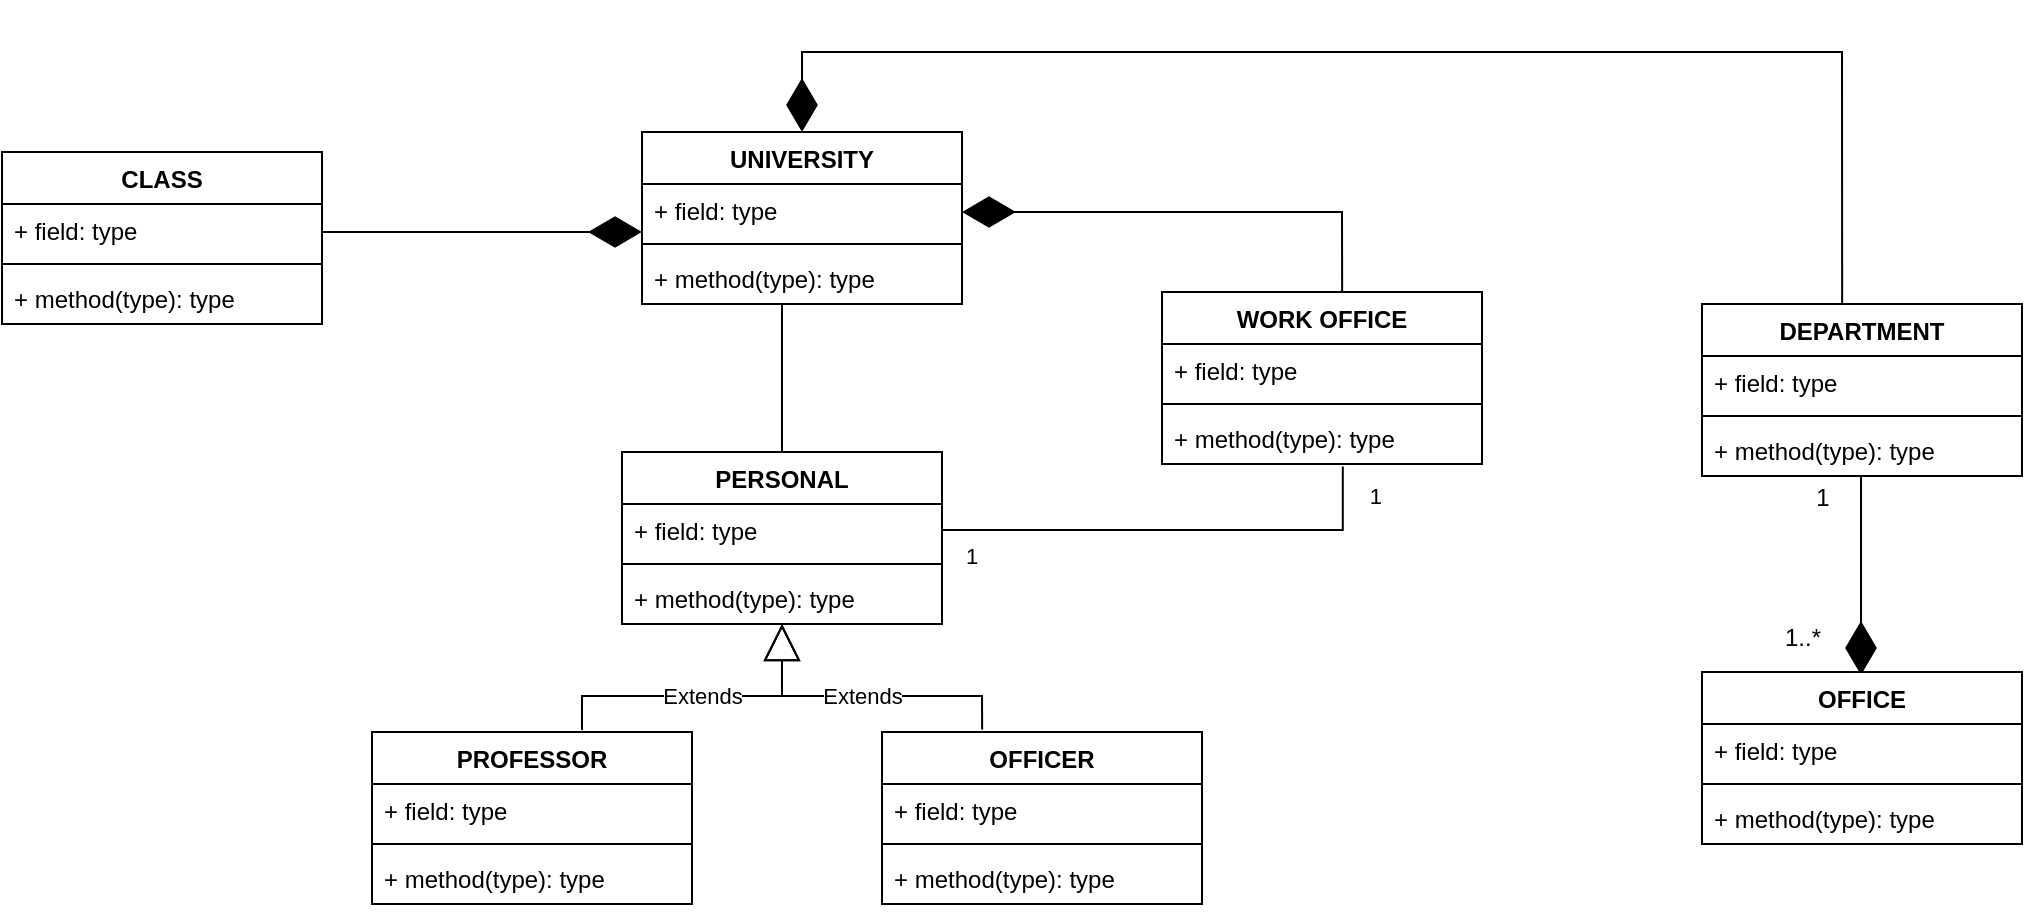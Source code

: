 <mxfile version="26.0.4">
  <diagram name="Page-1" id="Wupc1Ui1YjyEIqxVSh2h">
    <mxGraphModel dx="1050" dy="1731" grid="1" gridSize="10" guides="1" tooltips="1" connect="1" arrows="1" fold="1" page="1" pageScale="1" pageWidth="850" pageHeight="1100" math="0" shadow="0">
      <root>
        <mxCell id="0" />
        <mxCell id="1" parent="0" />
        <mxCell id="hWPeDCMBmzLmzwQrCE75-52" value="" style="endArrow=diamondThin;endFill=1;endSize=24;html=1;rounded=0;movable=1;resizable=1;rotatable=1;deletable=1;editable=1;locked=0;connectable=1;" edge="1" parent="1">
          <mxGeometry width="160" relative="1" as="geometry">
            <mxPoint x="939.5" y="212" as="sourcePoint" />
            <mxPoint x="939.5" y="311.5" as="targetPoint" />
          </mxGeometry>
        </mxCell>
        <mxCell id="hWPeDCMBmzLmzwQrCE75-6" value="UNIVERSITY" style="swimlane;fontStyle=1;align=center;verticalAlign=top;childLayout=stackLayout;horizontal=1;startSize=26;horizontalStack=0;resizeParent=1;resizeParentMax=0;resizeLast=0;collapsible=1;marginBottom=0;whiteSpace=wrap;html=1;" vertex="1" parent="1">
          <mxGeometry x="330" y="40" width="160" height="86" as="geometry" />
        </mxCell>
        <mxCell id="hWPeDCMBmzLmzwQrCE75-7" value="+ field: type" style="text;strokeColor=none;fillColor=none;align=left;verticalAlign=top;spacingLeft=4;spacingRight=4;overflow=hidden;rotatable=0;points=[[0,0.5],[1,0.5]];portConstraint=eastwest;whiteSpace=wrap;html=1;" vertex="1" parent="hWPeDCMBmzLmzwQrCE75-6">
          <mxGeometry y="26" width="160" height="26" as="geometry" />
        </mxCell>
        <mxCell id="hWPeDCMBmzLmzwQrCE75-8" value="" style="line;strokeWidth=1;fillColor=none;align=left;verticalAlign=middle;spacingTop=-1;spacingLeft=3;spacingRight=3;rotatable=0;labelPosition=right;points=[];portConstraint=eastwest;strokeColor=inherit;" vertex="1" parent="hWPeDCMBmzLmzwQrCE75-6">
          <mxGeometry y="52" width="160" height="8" as="geometry" />
        </mxCell>
        <mxCell id="hWPeDCMBmzLmzwQrCE75-9" value="+ method(type): type" style="text;strokeColor=none;fillColor=none;align=left;verticalAlign=top;spacingLeft=4;spacingRight=4;overflow=hidden;rotatable=0;points=[[0,0.5],[1,0.5]];portConstraint=eastwest;whiteSpace=wrap;html=1;" vertex="1" parent="hWPeDCMBmzLmzwQrCE75-6">
          <mxGeometry y="60" width="160" height="26" as="geometry" />
        </mxCell>
        <mxCell id="hWPeDCMBmzLmzwQrCE75-10" value="DEPARTMENT" style="swimlane;fontStyle=1;align=center;verticalAlign=top;childLayout=stackLayout;horizontal=1;startSize=26;horizontalStack=0;resizeParent=1;resizeParentMax=0;resizeLast=0;collapsible=1;marginBottom=0;whiteSpace=wrap;html=1;" vertex="1" parent="1">
          <mxGeometry x="860" y="126" width="160" height="86" as="geometry" />
        </mxCell>
        <mxCell id="hWPeDCMBmzLmzwQrCE75-11" value="+ field: type" style="text;strokeColor=none;fillColor=none;align=left;verticalAlign=top;spacingLeft=4;spacingRight=4;overflow=hidden;rotatable=0;points=[[0,0.5],[1,0.5]];portConstraint=eastwest;whiteSpace=wrap;html=1;" vertex="1" parent="hWPeDCMBmzLmzwQrCE75-10">
          <mxGeometry y="26" width="160" height="26" as="geometry" />
        </mxCell>
        <mxCell id="hWPeDCMBmzLmzwQrCE75-12" value="" style="line;strokeWidth=1;fillColor=none;align=left;verticalAlign=middle;spacingTop=-1;spacingLeft=3;spacingRight=3;rotatable=0;labelPosition=right;points=[];portConstraint=eastwest;strokeColor=inherit;" vertex="1" parent="hWPeDCMBmzLmzwQrCE75-10">
          <mxGeometry y="52" width="160" height="8" as="geometry" />
        </mxCell>
        <mxCell id="hWPeDCMBmzLmzwQrCE75-13" value="+ method(type): type" style="text;strokeColor=none;fillColor=none;align=left;verticalAlign=top;spacingLeft=4;spacingRight=4;overflow=hidden;rotatable=0;points=[[0,0.5],[1,0.5]];portConstraint=eastwest;whiteSpace=wrap;html=1;" vertex="1" parent="hWPeDCMBmzLmzwQrCE75-10">
          <mxGeometry y="60" width="160" height="26" as="geometry" />
        </mxCell>
        <mxCell id="hWPeDCMBmzLmzwQrCE75-14" value="WORK OFFICE" style="swimlane;fontStyle=1;align=center;verticalAlign=top;childLayout=stackLayout;horizontal=1;startSize=26;horizontalStack=0;resizeParent=1;resizeParentMax=0;resizeLast=0;collapsible=1;marginBottom=0;whiteSpace=wrap;html=1;" vertex="1" parent="1">
          <mxGeometry x="590" y="120" width="160" height="86" as="geometry" />
        </mxCell>
        <mxCell id="hWPeDCMBmzLmzwQrCE75-15" value="+ field: type" style="text;strokeColor=none;fillColor=none;align=left;verticalAlign=top;spacingLeft=4;spacingRight=4;overflow=hidden;rotatable=0;points=[[0,0.5],[1,0.5]];portConstraint=eastwest;whiteSpace=wrap;html=1;" vertex="1" parent="hWPeDCMBmzLmzwQrCE75-14">
          <mxGeometry y="26" width="160" height="26" as="geometry" />
        </mxCell>
        <mxCell id="hWPeDCMBmzLmzwQrCE75-16" value="" style="line;strokeWidth=1;fillColor=none;align=left;verticalAlign=middle;spacingTop=-1;spacingLeft=3;spacingRight=3;rotatable=0;labelPosition=right;points=[];portConstraint=eastwest;strokeColor=inherit;" vertex="1" parent="hWPeDCMBmzLmzwQrCE75-14">
          <mxGeometry y="52" width="160" height="8" as="geometry" />
        </mxCell>
        <mxCell id="hWPeDCMBmzLmzwQrCE75-17" value="+ method(type): type" style="text;strokeColor=none;fillColor=none;align=left;verticalAlign=top;spacingLeft=4;spacingRight=4;overflow=hidden;rotatable=0;points=[[0,0.5],[1,0.5]];portConstraint=eastwest;whiteSpace=wrap;html=1;" vertex="1" parent="hWPeDCMBmzLmzwQrCE75-14">
          <mxGeometry y="60" width="160" height="26" as="geometry" />
        </mxCell>
        <mxCell id="hWPeDCMBmzLmzwQrCE75-19" value="" style="endArrow=diamondThin;endFill=1;endSize=24;html=1;rounded=0;exitX=0.563;exitY=0;exitDx=0;exitDy=0;exitPerimeter=0;entryX=0.5;entryY=0;entryDx=0;entryDy=0;" edge="1" parent="1" target="hWPeDCMBmzLmzwQrCE75-6">
          <mxGeometry width="160" relative="1" as="geometry">
            <mxPoint x="930.08" y="126" as="sourcePoint" />
            <mxPoint x="370" y="10" as="targetPoint" />
            <Array as="points">
              <mxPoint x="930" />
              <mxPoint x="410" />
            </Array>
          </mxGeometry>
        </mxCell>
        <mxCell id="hWPeDCMBmzLmzwQrCE75-20" value="" style="endArrow=diamondThin;endFill=1;endSize=24;html=1;rounded=0;exitX=0.563;exitY=0;exitDx=0;exitDy=0;exitPerimeter=0;" edge="1" parent="1" source="hWPeDCMBmzLmzwQrCE75-14">
          <mxGeometry width="160" relative="1" as="geometry">
            <mxPoint x="640" y="117.5" as="sourcePoint" />
            <mxPoint x="490" y="80" as="targetPoint" />
            <Array as="points">
              <mxPoint x="680" y="80" />
            </Array>
          </mxGeometry>
        </mxCell>
        <mxCell id="hWPeDCMBmzLmzwQrCE75-21" value="PERSONAL" style="swimlane;fontStyle=1;align=center;verticalAlign=top;childLayout=stackLayout;horizontal=1;startSize=26;horizontalStack=0;resizeParent=1;resizeParentMax=0;resizeLast=0;collapsible=1;marginBottom=0;whiteSpace=wrap;html=1;" vertex="1" parent="1">
          <mxGeometry x="320" y="200" width="160" height="86" as="geometry" />
        </mxCell>
        <mxCell id="hWPeDCMBmzLmzwQrCE75-22" value="+ field: type" style="text;strokeColor=none;fillColor=none;align=left;verticalAlign=top;spacingLeft=4;spacingRight=4;overflow=hidden;rotatable=0;points=[[0,0.5],[1,0.5]];portConstraint=eastwest;whiteSpace=wrap;html=1;" vertex="1" parent="hWPeDCMBmzLmzwQrCE75-21">
          <mxGeometry y="26" width="160" height="26" as="geometry" />
        </mxCell>
        <mxCell id="hWPeDCMBmzLmzwQrCE75-23" value="" style="line;strokeWidth=1;fillColor=none;align=left;verticalAlign=middle;spacingTop=-1;spacingLeft=3;spacingRight=3;rotatable=0;labelPosition=right;points=[];portConstraint=eastwest;strokeColor=inherit;" vertex="1" parent="hWPeDCMBmzLmzwQrCE75-21">
          <mxGeometry y="52" width="160" height="8" as="geometry" />
        </mxCell>
        <mxCell id="hWPeDCMBmzLmzwQrCE75-24" value="+ method(type): type" style="text;strokeColor=none;fillColor=none;align=left;verticalAlign=top;spacingLeft=4;spacingRight=4;overflow=hidden;rotatable=0;points=[[0,0.5],[1,0.5]];portConstraint=eastwest;whiteSpace=wrap;html=1;" vertex="1" parent="hWPeDCMBmzLmzwQrCE75-21">
          <mxGeometry y="60" width="160" height="26" as="geometry" />
        </mxCell>
        <mxCell id="hWPeDCMBmzLmzwQrCE75-26" value="" style="line;strokeWidth=1;fillColor=none;align=left;verticalAlign=middle;spacingTop=-1;spacingLeft=3;spacingRight=3;rotatable=0;labelPosition=right;points=[];portConstraint=eastwest;strokeColor=inherit;direction=south;" vertex="1" parent="1">
          <mxGeometry x="355" y="126" width="90" height="74" as="geometry" />
        </mxCell>
        <mxCell id="hWPeDCMBmzLmzwQrCE75-27" value="PROFESSOR" style="swimlane;fontStyle=1;align=center;verticalAlign=top;childLayout=stackLayout;horizontal=1;startSize=26;horizontalStack=0;resizeParent=1;resizeParentMax=0;resizeLast=0;collapsible=1;marginBottom=0;whiteSpace=wrap;html=1;" vertex="1" parent="1">
          <mxGeometry x="195" y="340" width="160" height="86" as="geometry" />
        </mxCell>
        <mxCell id="hWPeDCMBmzLmzwQrCE75-28" value="+ field: type" style="text;strokeColor=none;fillColor=none;align=left;verticalAlign=top;spacingLeft=4;spacingRight=4;overflow=hidden;rotatable=0;points=[[0,0.5],[1,0.5]];portConstraint=eastwest;whiteSpace=wrap;html=1;" vertex="1" parent="hWPeDCMBmzLmzwQrCE75-27">
          <mxGeometry y="26" width="160" height="26" as="geometry" />
        </mxCell>
        <mxCell id="hWPeDCMBmzLmzwQrCE75-29" value="" style="line;strokeWidth=1;fillColor=none;align=left;verticalAlign=middle;spacingTop=-1;spacingLeft=3;spacingRight=3;rotatable=0;labelPosition=right;points=[];portConstraint=eastwest;strokeColor=inherit;" vertex="1" parent="hWPeDCMBmzLmzwQrCE75-27">
          <mxGeometry y="52" width="160" height="8" as="geometry" />
        </mxCell>
        <mxCell id="hWPeDCMBmzLmzwQrCE75-30" value="+ method(type): type" style="text;strokeColor=none;fillColor=none;align=left;verticalAlign=top;spacingLeft=4;spacingRight=4;overflow=hidden;rotatable=0;points=[[0,0.5],[1,0.5]];portConstraint=eastwest;whiteSpace=wrap;html=1;" vertex="1" parent="hWPeDCMBmzLmzwQrCE75-27">
          <mxGeometry y="60" width="160" height="26" as="geometry" />
        </mxCell>
        <mxCell id="hWPeDCMBmzLmzwQrCE75-31" value="OFFICER" style="swimlane;fontStyle=1;align=center;verticalAlign=top;childLayout=stackLayout;horizontal=1;startSize=26;horizontalStack=0;resizeParent=1;resizeParentMax=0;resizeLast=0;collapsible=1;marginBottom=0;whiteSpace=wrap;html=1;" vertex="1" parent="1">
          <mxGeometry x="450" y="340" width="160" height="86" as="geometry" />
        </mxCell>
        <mxCell id="hWPeDCMBmzLmzwQrCE75-32" value="+ field: type" style="text;strokeColor=none;fillColor=none;align=left;verticalAlign=top;spacingLeft=4;spacingRight=4;overflow=hidden;rotatable=0;points=[[0,0.5],[1,0.5]];portConstraint=eastwest;whiteSpace=wrap;html=1;" vertex="1" parent="hWPeDCMBmzLmzwQrCE75-31">
          <mxGeometry y="26" width="160" height="26" as="geometry" />
        </mxCell>
        <mxCell id="hWPeDCMBmzLmzwQrCE75-33" value="" style="line;strokeWidth=1;fillColor=none;align=left;verticalAlign=middle;spacingTop=-1;spacingLeft=3;spacingRight=3;rotatable=0;labelPosition=right;points=[];portConstraint=eastwest;strokeColor=inherit;" vertex="1" parent="hWPeDCMBmzLmzwQrCE75-31">
          <mxGeometry y="52" width="160" height="8" as="geometry" />
        </mxCell>
        <mxCell id="hWPeDCMBmzLmzwQrCE75-34" value="+ method(type): type" style="text;strokeColor=none;fillColor=none;align=left;verticalAlign=top;spacingLeft=4;spacingRight=4;overflow=hidden;rotatable=0;points=[[0,0.5],[1,0.5]];portConstraint=eastwest;whiteSpace=wrap;html=1;" vertex="1" parent="hWPeDCMBmzLmzwQrCE75-31">
          <mxGeometry y="60" width="160" height="26" as="geometry" />
        </mxCell>
        <mxCell id="hWPeDCMBmzLmzwQrCE75-35" value="Extends" style="endArrow=block;endSize=16;endFill=0;html=1;rounded=0;exitX=0.313;exitY=-0.015;exitDx=0;exitDy=0;exitPerimeter=0;" edge="1" parent="1" source="hWPeDCMBmzLmzwQrCE75-31">
          <mxGeometry width="160" relative="1" as="geometry">
            <mxPoint x="530" y="322" as="sourcePoint" />
            <mxPoint x="400" y="286" as="targetPoint" />
            <Array as="points">
              <mxPoint x="500" y="322" />
              <mxPoint x="400" y="322" />
            </Array>
          </mxGeometry>
        </mxCell>
        <mxCell id="hWPeDCMBmzLmzwQrCE75-39" value="Extends" style="endArrow=block;endSize=16;endFill=0;html=1;rounded=0;exitX=0.313;exitY=-0.015;exitDx=0;exitDy=0;exitPerimeter=0;" edge="1" parent="1">
          <mxGeometry width="160" relative="1" as="geometry">
            <mxPoint x="300" y="339" as="sourcePoint" />
            <mxPoint x="400" y="286" as="targetPoint" />
            <Array as="points">
              <mxPoint x="300" y="322" />
              <mxPoint x="400" y="322" />
            </Array>
          </mxGeometry>
        </mxCell>
        <mxCell id="hWPeDCMBmzLmzwQrCE75-44" value="" style="endArrow=none;html=1;edgeStyle=orthogonalEdgeStyle;rounded=0;entryX=0.565;entryY=1.048;entryDx=0;entryDy=0;entryPerimeter=0;exitX=1;exitY=0.5;exitDx=0;exitDy=0;" edge="1" parent="1" source="hWPeDCMBmzLmzwQrCE75-22" target="hWPeDCMBmzLmzwQrCE75-17">
          <mxGeometry relative="1" as="geometry">
            <mxPoint x="510" y="240" as="sourcePoint" />
            <mxPoint x="680" y="220" as="targetPoint" />
            <Array as="points">
              <mxPoint x="680" y="239" />
            </Array>
          </mxGeometry>
        </mxCell>
        <mxCell id="hWPeDCMBmzLmzwQrCE75-45" value="1" style="edgeLabel;resizable=0;html=1;align=left;verticalAlign=bottom;" connectable="0" vertex="1" parent="hWPeDCMBmzLmzwQrCE75-44">
          <mxGeometry x="-1" relative="1" as="geometry">
            <mxPoint x="10" y="21" as="offset" />
          </mxGeometry>
        </mxCell>
        <mxCell id="hWPeDCMBmzLmzwQrCE75-46" value="1" style="edgeLabel;resizable=0;html=1;align=right;verticalAlign=bottom;" connectable="0" vertex="1" parent="hWPeDCMBmzLmzwQrCE75-44">
          <mxGeometry x="1" relative="1" as="geometry">
            <mxPoint x="20" y="23" as="offset" />
          </mxGeometry>
        </mxCell>
        <mxCell id="hWPeDCMBmzLmzwQrCE75-53" value="CLASS" style="swimlane;fontStyle=1;align=center;verticalAlign=top;childLayout=stackLayout;horizontal=1;startSize=26;horizontalStack=0;resizeParent=1;resizeParentMax=0;resizeLast=0;collapsible=1;marginBottom=0;whiteSpace=wrap;html=1;" vertex="1" parent="1">
          <mxGeometry x="10" y="50" width="160" height="86" as="geometry" />
        </mxCell>
        <mxCell id="hWPeDCMBmzLmzwQrCE75-54" value="+ field: type" style="text;strokeColor=none;fillColor=none;align=left;verticalAlign=top;spacingLeft=4;spacingRight=4;overflow=hidden;rotatable=0;points=[[0,0.5],[1,0.5]];portConstraint=eastwest;whiteSpace=wrap;html=1;" vertex="1" parent="hWPeDCMBmzLmzwQrCE75-53">
          <mxGeometry y="26" width="160" height="26" as="geometry" />
        </mxCell>
        <mxCell id="hWPeDCMBmzLmzwQrCE75-55" value="" style="line;strokeWidth=1;fillColor=none;align=left;verticalAlign=middle;spacingTop=-1;spacingLeft=3;spacingRight=3;rotatable=0;labelPosition=right;points=[];portConstraint=eastwest;strokeColor=inherit;" vertex="1" parent="hWPeDCMBmzLmzwQrCE75-53">
          <mxGeometry y="52" width="160" height="8" as="geometry" />
        </mxCell>
        <mxCell id="hWPeDCMBmzLmzwQrCE75-56" value="+ method(type): type" style="text;strokeColor=none;fillColor=none;align=left;verticalAlign=top;spacingLeft=4;spacingRight=4;overflow=hidden;rotatable=0;points=[[0,0.5],[1,0.5]];portConstraint=eastwest;whiteSpace=wrap;html=1;" vertex="1" parent="hWPeDCMBmzLmzwQrCE75-53">
          <mxGeometry y="60" width="160" height="26" as="geometry" />
        </mxCell>
        <mxCell id="hWPeDCMBmzLmzwQrCE75-59" value="" style="endArrow=diamondThin;endFill=1;endSize=24;html=1;rounded=0;" edge="1" parent="1">
          <mxGeometry width="160" relative="1" as="geometry">
            <mxPoint x="170" y="90" as="sourcePoint" />
            <mxPoint x="330" y="90" as="targetPoint" />
            <Array as="points">
              <mxPoint x="230" y="90" />
            </Array>
          </mxGeometry>
        </mxCell>
        <mxCell id="hWPeDCMBmzLmzwQrCE75-61" value="OFFICE" style="swimlane;fontStyle=1;align=center;verticalAlign=top;childLayout=stackLayout;horizontal=1;startSize=26;horizontalStack=0;resizeParent=1;resizeParentMax=0;resizeLast=0;collapsible=1;marginBottom=0;whiteSpace=wrap;html=1;" vertex="1" parent="1">
          <mxGeometry x="860" y="310" width="160" height="86" as="geometry" />
        </mxCell>
        <mxCell id="hWPeDCMBmzLmzwQrCE75-62" value="+ field: type" style="text;strokeColor=none;fillColor=none;align=left;verticalAlign=top;spacingLeft=4;spacingRight=4;overflow=hidden;rotatable=0;points=[[0,0.5],[1,0.5]];portConstraint=eastwest;whiteSpace=wrap;html=1;" vertex="1" parent="hWPeDCMBmzLmzwQrCE75-61">
          <mxGeometry y="26" width="160" height="26" as="geometry" />
        </mxCell>
        <mxCell id="hWPeDCMBmzLmzwQrCE75-63" value="" style="line;strokeWidth=1;fillColor=none;align=left;verticalAlign=middle;spacingTop=-1;spacingLeft=3;spacingRight=3;rotatable=0;labelPosition=right;points=[];portConstraint=eastwest;strokeColor=inherit;" vertex="1" parent="hWPeDCMBmzLmzwQrCE75-61">
          <mxGeometry y="52" width="160" height="8" as="geometry" />
        </mxCell>
        <mxCell id="hWPeDCMBmzLmzwQrCE75-64" value="+ method(type): type" style="text;strokeColor=none;fillColor=none;align=left;verticalAlign=top;spacingLeft=4;spacingRight=4;overflow=hidden;rotatable=0;points=[[0,0.5],[1,0.5]];portConstraint=eastwest;whiteSpace=wrap;html=1;" vertex="1" parent="hWPeDCMBmzLmzwQrCE75-61">
          <mxGeometry y="60" width="160" height="26" as="geometry" />
        </mxCell>
        <mxCell id="hWPeDCMBmzLmzwQrCE75-66" value="1" style="text;html=1;align=center;verticalAlign=middle;resizable=0;points=[];autosize=1;strokeColor=none;fillColor=none;" vertex="1" parent="1">
          <mxGeometry x="905" y="208" width="30" height="30" as="geometry" />
        </mxCell>
        <mxCell id="hWPeDCMBmzLmzwQrCE75-67" value="1..*" style="text;html=1;align=center;verticalAlign=middle;resizable=0;points=[];autosize=1;strokeColor=none;fillColor=none;" vertex="1" parent="1">
          <mxGeometry x="890" y="278" width="40" height="30" as="geometry" />
        </mxCell>
      </root>
    </mxGraphModel>
  </diagram>
</mxfile>
